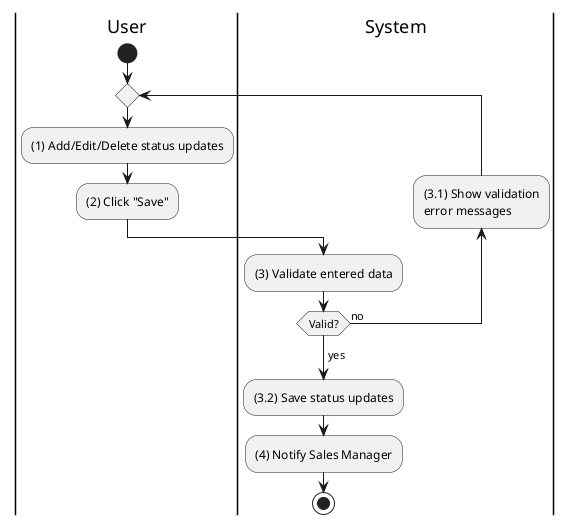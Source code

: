 @startuml sales-order-update-progress
|u|User
|s|System

|u|
start
repeat
    :(1) Add/Edit/Delete status updates;
    :(2) Click "Save";

    |s|
    :(3) Validate entered data;
    backward:(3.1) Show validation
    error messages;
repeat while (Valid?) is (no)
->yes;
:(3.2) Save status updates;
:(4) Notify Sales Manager;
stop
@enduml